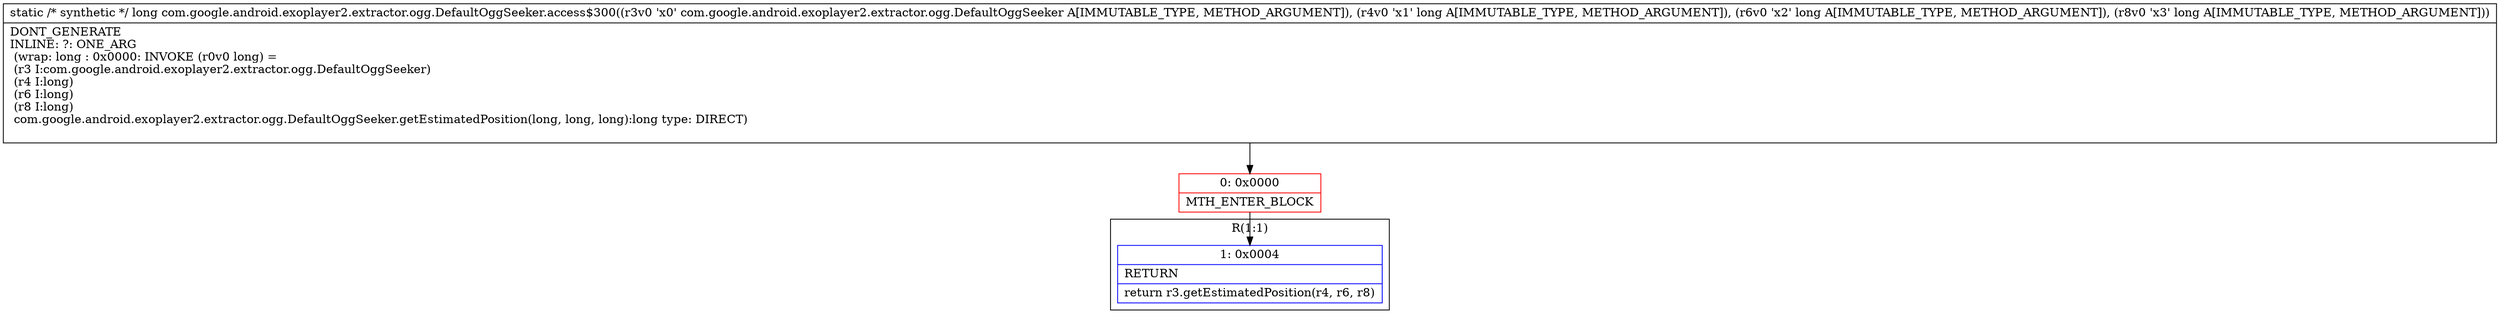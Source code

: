 digraph "CFG forcom.google.android.exoplayer2.extractor.ogg.DefaultOggSeeker.access$300(Lcom\/google\/android\/exoplayer2\/extractor\/ogg\/DefaultOggSeeker;JJJ)J" {
subgraph cluster_Region_1987276415 {
label = "R(1:1)";
node [shape=record,color=blue];
Node_1 [shape=record,label="{1\:\ 0x0004|RETURN\l|return r3.getEstimatedPosition(r4, r6, r8)\l}"];
}
Node_0 [shape=record,color=red,label="{0\:\ 0x0000|MTH_ENTER_BLOCK\l}"];
MethodNode[shape=record,label="{static \/* synthetic *\/ long com.google.android.exoplayer2.extractor.ogg.DefaultOggSeeker.access$300((r3v0 'x0' com.google.android.exoplayer2.extractor.ogg.DefaultOggSeeker A[IMMUTABLE_TYPE, METHOD_ARGUMENT]), (r4v0 'x1' long A[IMMUTABLE_TYPE, METHOD_ARGUMENT]), (r6v0 'x2' long A[IMMUTABLE_TYPE, METHOD_ARGUMENT]), (r8v0 'x3' long A[IMMUTABLE_TYPE, METHOD_ARGUMENT]))  | DONT_GENERATE\lINLINE: ?: ONE_ARG  \l  (wrap: long : 0x0000: INVOKE  (r0v0 long) = \l  (r3 I:com.google.android.exoplayer2.extractor.ogg.DefaultOggSeeker)\l  (r4 I:long)\l  (r6 I:long)\l  (r8 I:long)\l com.google.android.exoplayer2.extractor.ogg.DefaultOggSeeker.getEstimatedPosition(long, long, long):long type: DIRECT)\l\l}"];
MethodNode -> Node_0;
Node_0 -> Node_1;
}

